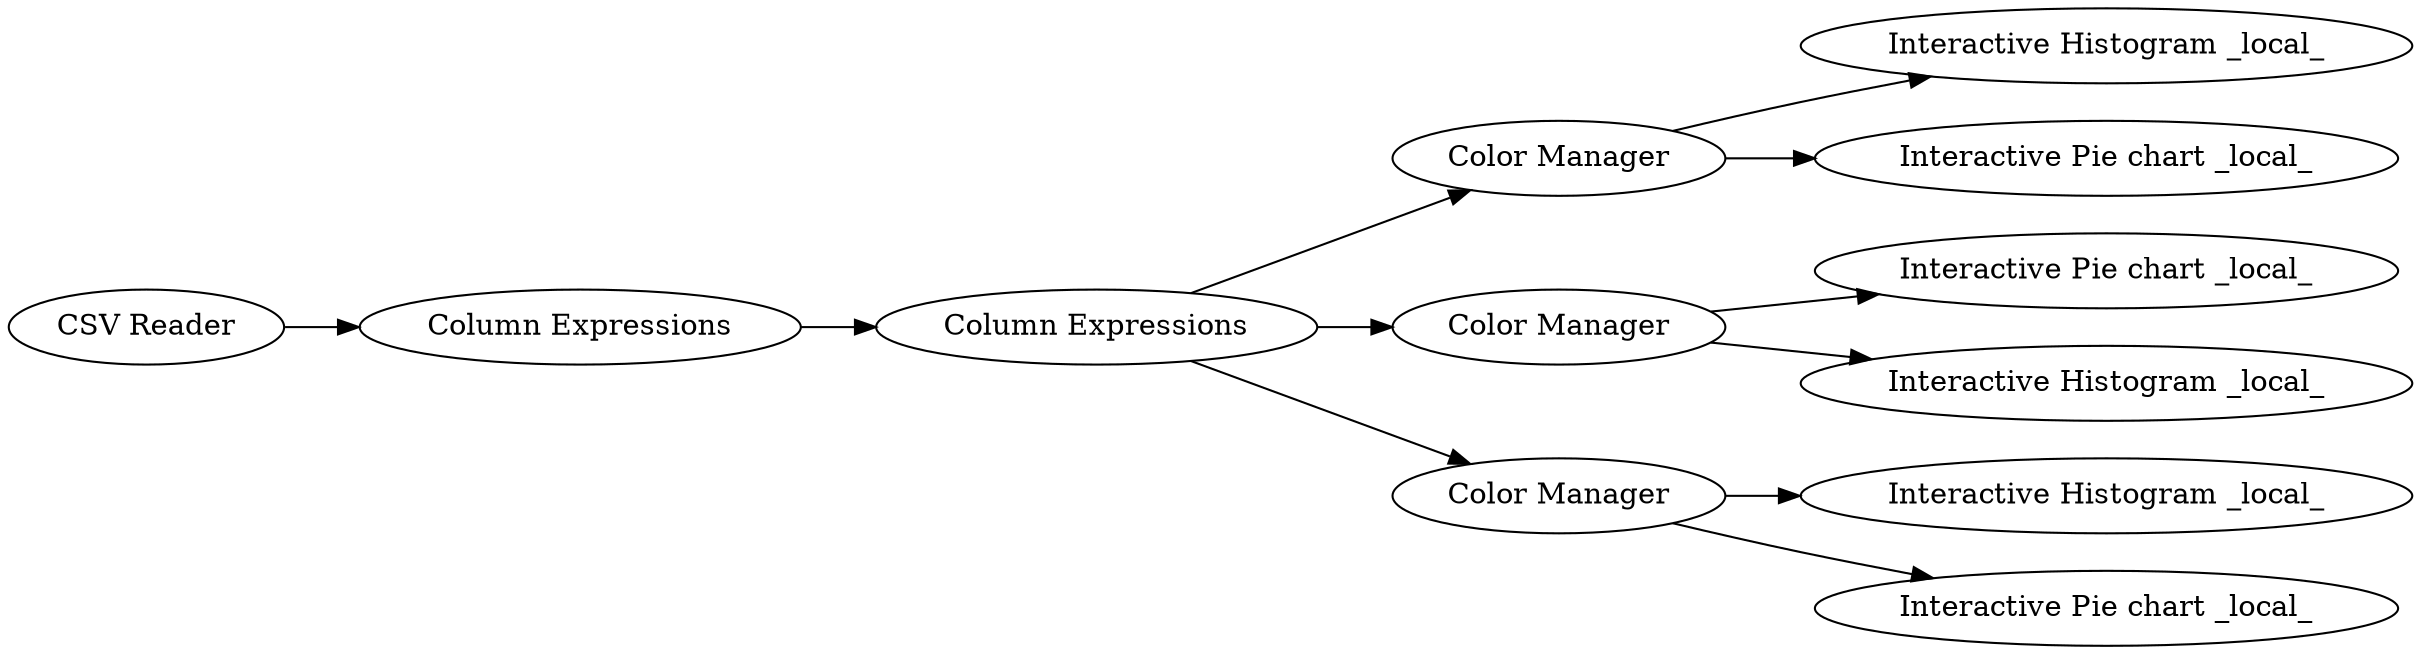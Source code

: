 digraph {
	11 -> 6
	13 -> 15
	12 -> 7
	11 -> 9
	12 -> 14
	3 -> 4
	4 -> 11
	13 -> 8
	4 -> 12
	2 -> 3
	4 -> 13
	13 [label="Color Manager"]
	7 [label="Interactive Histogram _local_"]
	9 [label="Interactive Pie chart _local_"]
	11 [label="Color Manager"]
	4 [label="Column Expressions"]
	6 [label="Interactive Histogram _local_"]
	15 [label="Interactive Pie chart _local_"]
	8 [label="Interactive Histogram _local_"]
	14 [label="Interactive Pie chart _local_"]
	3 [label="Column Expressions"]
	2 [label="CSV Reader"]
	12 [label="Color Manager"]
	rankdir=LR
}
